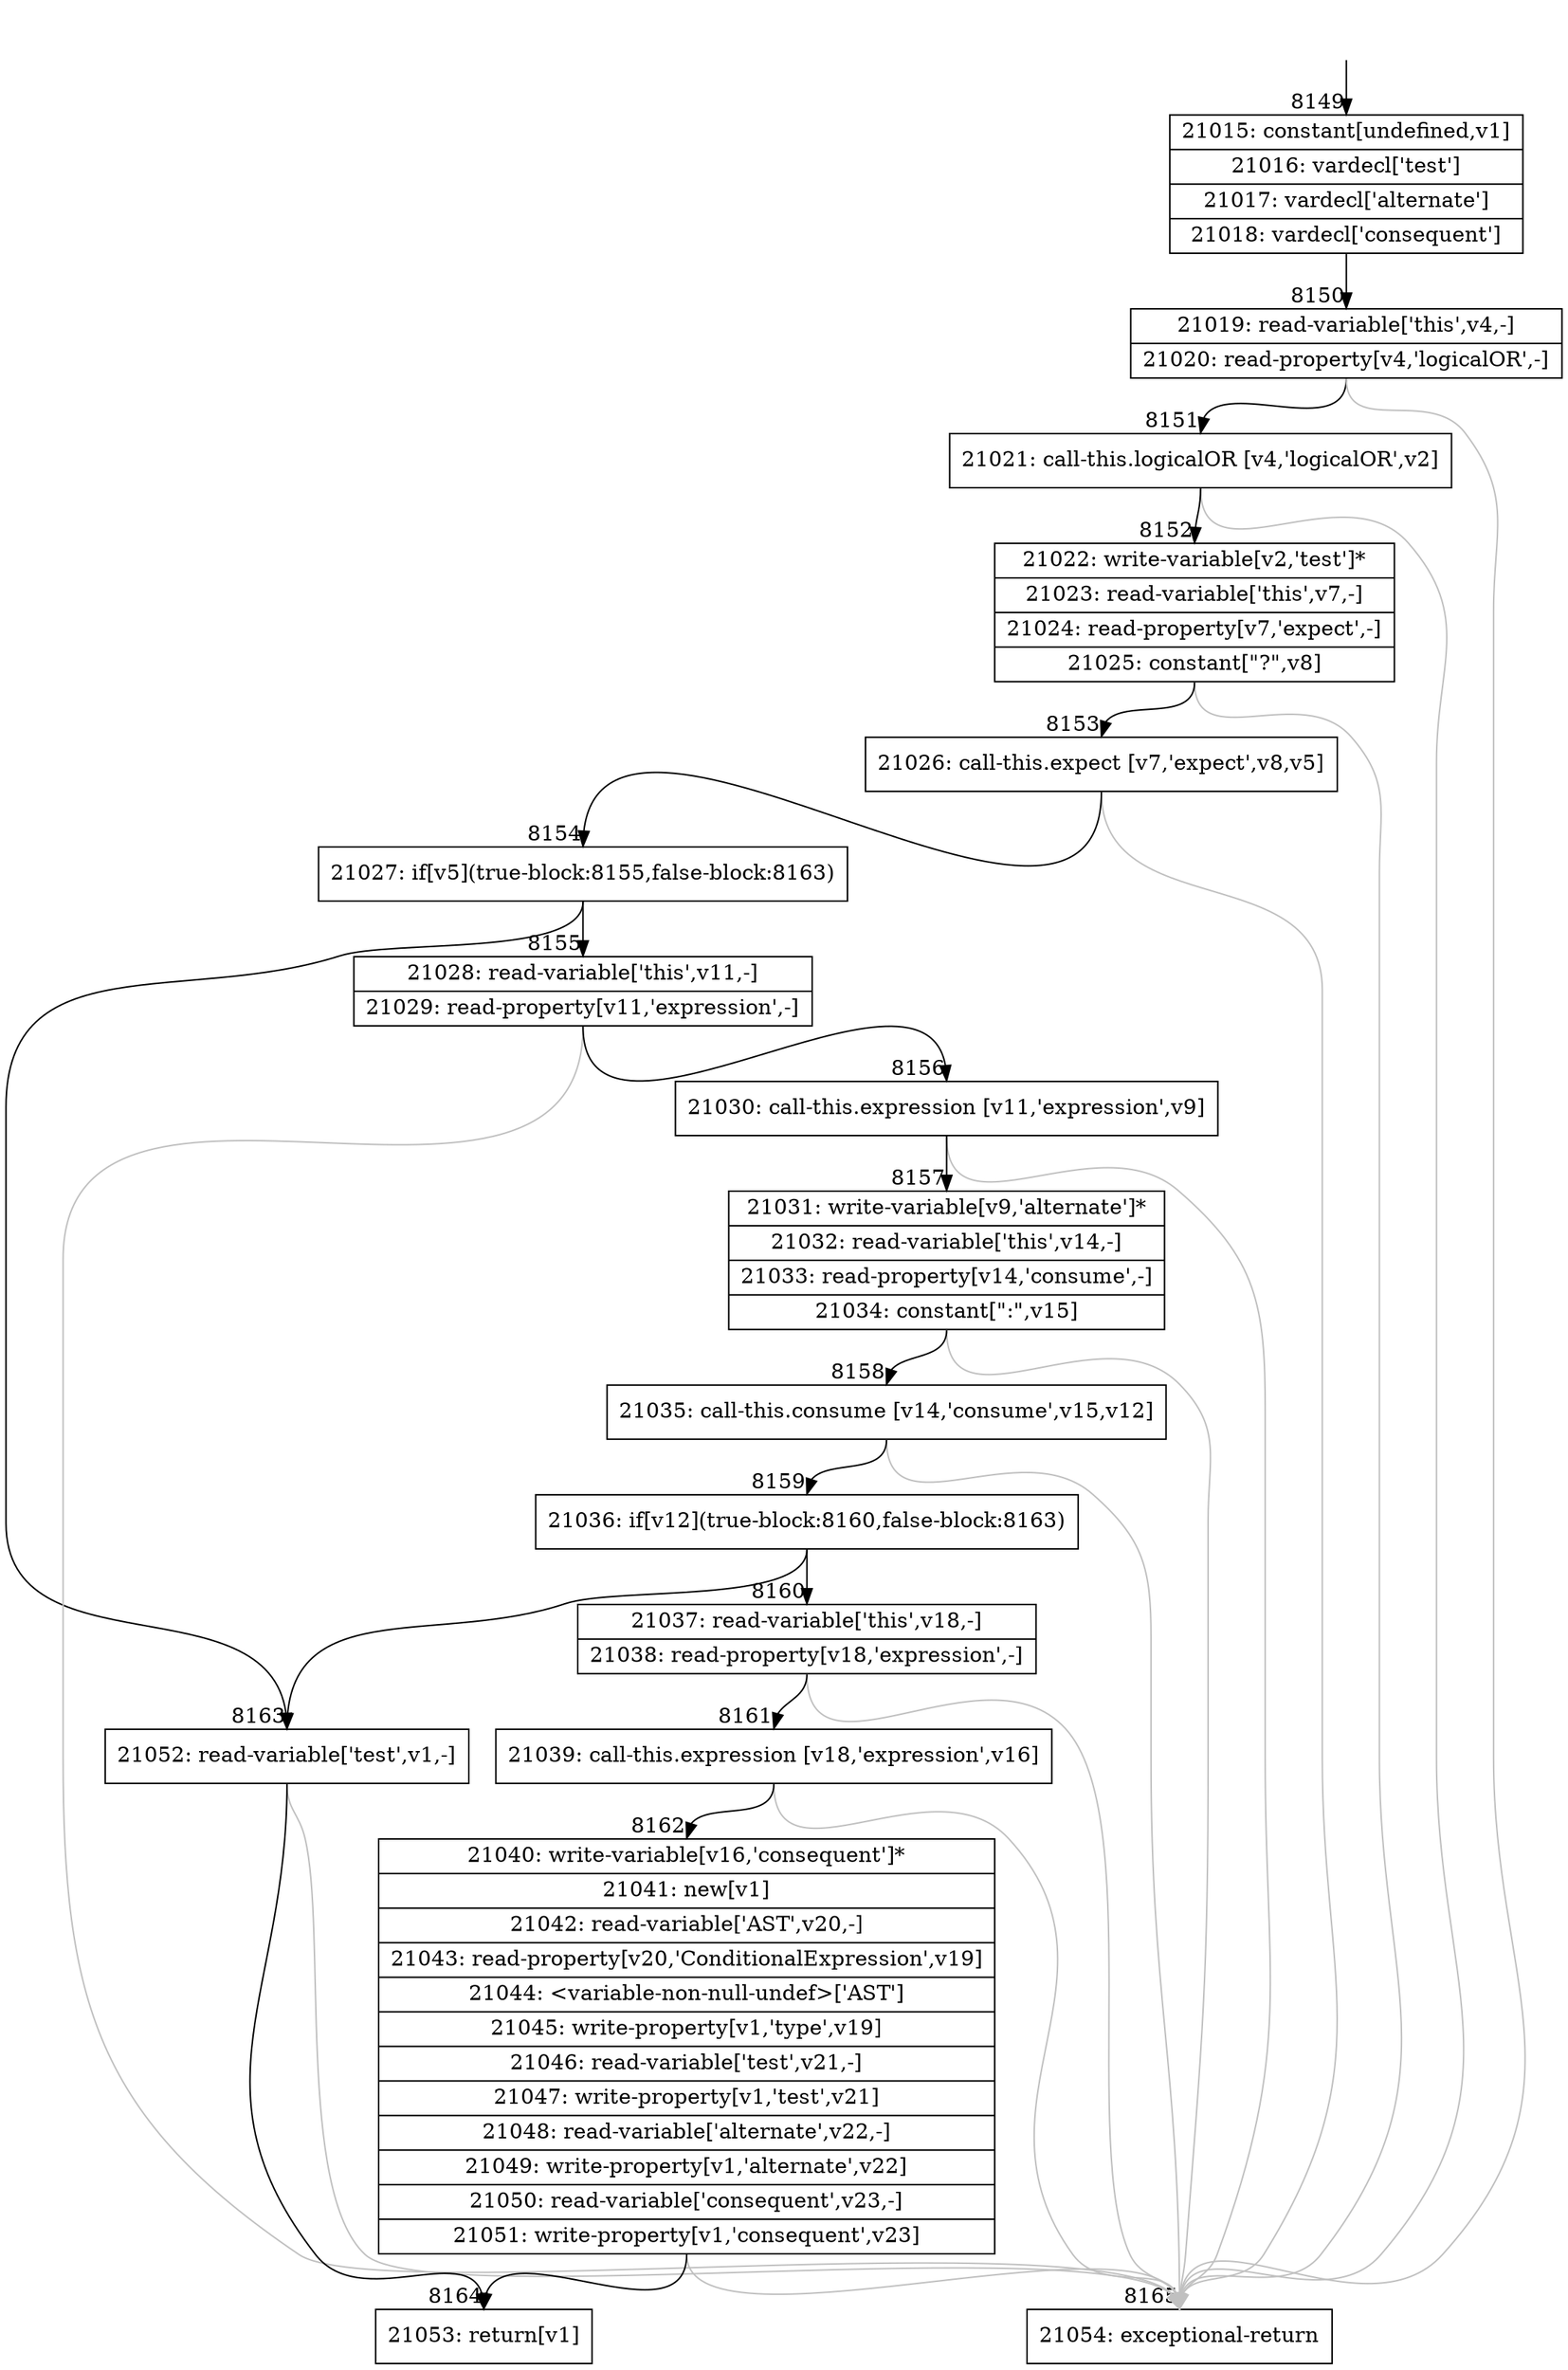 digraph {
rankdir="TD"
BB_entry603[shape=none,label=""];
BB_entry603 -> BB8149 [tailport=s, headport=n, headlabel="    8149"]
BB8149 [shape=record label="{21015: constant[undefined,v1]|21016: vardecl['test']|21017: vardecl['alternate']|21018: vardecl['consequent']}" ] 
BB8149 -> BB8150 [tailport=s, headport=n, headlabel="      8150"]
BB8150 [shape=record label="{21019: read-variable['this',v4,-]|21020: read-property[v4,'logicalOR',-]}" ] 
BB8150 -> BB8151 [tailport=s, headport=n, headlabel="      8151"]
BB8150 -> BB8165 [tailport=s, headport=n, color=gray, headlabel="      8165"]
BB8151 [shape=record label="{21021: call-this.logicalOR [v4,'logicalOR',v2]}" ] 
BB8151 -> BB8152 [tailport=s, headport=n, headlabel="      8152"]
BB8151 -> BB8165 [tailport=s, headport=n, color=gray]
BB8152 [shape=record label="{21022: write-variable[v2,'test']*|21023: read-variable['this',v7,-]|21024: read-property[v7,'expect',-]|21025: constant[\"?\",v8]}" ] 
BB8152 -> BB8153 [tailport=s, headport=n, headlabel="      8153"]
BB8152 -> BB8165 [tailport=s, headport=n, color=gray]
BB8153 [shape=record label="{21026: call-this.expect [v7,'expect',v8,v5]}" ] 
BB8153 -> BB8154 [tailport=s, headport=n, headlabel="      8154"]
BB8153 -> BB8165 [tailport=s, headport=n, color=gray]
BB8154 [shape=record label="{21027: if[v5](true-block:8155,false-block:8163)}" ] 
BB8154 -> BB8155 [tailport=s, headport=n, headlabel="      8155"]
BB8154 -> BB8163 [tailport=s, headport=n, headlabel="      8163"]
BB8155 [shape=record label="{21028: read-variable['this',v11,-]|21029: read-property[v11,'expression',-]}" ] 
BB8155 -> BB8156 [tailport=s, headport=n, headlabel="      8156"]
BB8155 -> BB8165 [tailport=s, headport=n, color=gray]
BB8156 [shape=record label="{21030: call-this.expression [v11,'expression',v9]}" ] 
BB8156 -> BB8157 [tailport=s, headport=n, headlabel="      8157"]
BB8156 -> BB8165 [tailport=s, headport=n, color=gray]
BB8157 [shape=record label="{21031: write-variable[v9,'alternate']*|21032: read-variable['this',v14,-]|21033: read-property[v14,'consume',-]|21034: constant[\":\",v15]}" ] 
BB8157 -> BB8158 [tailport=s, headport=n, headlabel="      8158"]
BB8157 -> BB8165 [tailport=s, headport=n, color=gray]
BB8158 [shape=record label="{21035: call-this.consume [v14,'consume',v15,v12]}" ] 
BB8158 -> BB8159 [tailport=s, headport=n, headlabel="      8159"]
BB8158 -> BB8165 [tailport=s, headport=n, color=gray]
BB8159 [shape=record label="{21036: if[v12](true-block:8160,false-block:8163)}" ] 
BB8159 -> BB8160 [tailport=s, headport=n, headlabel="      8160"]
BB8159 -> BB8163 [tailport=s, headport=n]
BB8160 [shape=record label="{21037: read-variable['this',v18,-]|21038: read-property[v18,'expression',-]}" ] 
BB8160 -> BB8161 [tailport=s, headport=n, headlabel="      8161"]
BB8160 -> BB8165 [tailport=s, headport=n, color=gray]
BB8161 [shape=record label="{21039: call-this.expression [v18,'expression',v16]}" ] 
BB8161 -> BB8162 [tailport=s, headport=n, headlabel="      8162"]
BB8161 -> BB8165 [tailport=s, headport=n, color=gray]
BB8162 [shape=record label="{21040: write-variable[v16,'consequent']*|21041: new[v1]|21042: read-variable['AST',v20,-]|21043: read-property[v20,'ConditionalExpression',v19]|21044: \<variable-non-null-undef\>['AST']|21045: write-property[v1,'type',v19]|21046: read-variable['test',v21,-]|21047: write-property[v1,'test',v21]|21048: read-variable['alternate',v22,-]|21049: write-property[v1,'alternate',v22]|21050: read-variable['consequent',v23,-]|21051: write-property[v1,'consequent',v23]}" ] 
BB8162 -> BB8164 [tailport=s, headport=n, headlabel="      8164"]
BB8162 -> BB8165 [tailport=s, headport=n, color=gray]
BB8163 [shape=record label="{21052: read-variable['test',v1,-]}" ] 
BB8163 -> BB8164 [tailport=s, headport=n]
BB8163 -> BB8165 [tailport=s, headport=n, color=gray]
BB8164 [shape=record label="{21053: return[v1]}" ] 
BB8165 [shape=record label="{21054: exceptional-return}" ] 
//#$~ 12706
}
